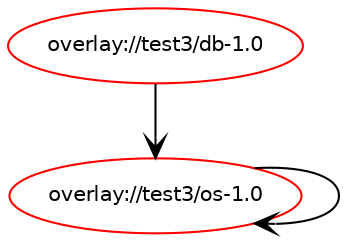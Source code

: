 digraph prolog {

newrank=true;
concentrate=true;
compound=true;
graph [rankdir=TD];#, ranksep=2.5, nodesep=0.2];
edge  [arrowhead=vee];
node  [fontname=Helvetica,fontsize=10];

"overlay://test3/db-1.0" [color=red, href="../test3/db-1.0-depend.svg"];
"overlay://test3/db-1.0" -> "overlay://test3/os-1.0"
"overlay://test3/os-1.0" [color=red, href="../test3/os-1.0-depend.svg"];
"overlay://test3/os-1.0" -> "overlay://test3/os-1.0"
}
